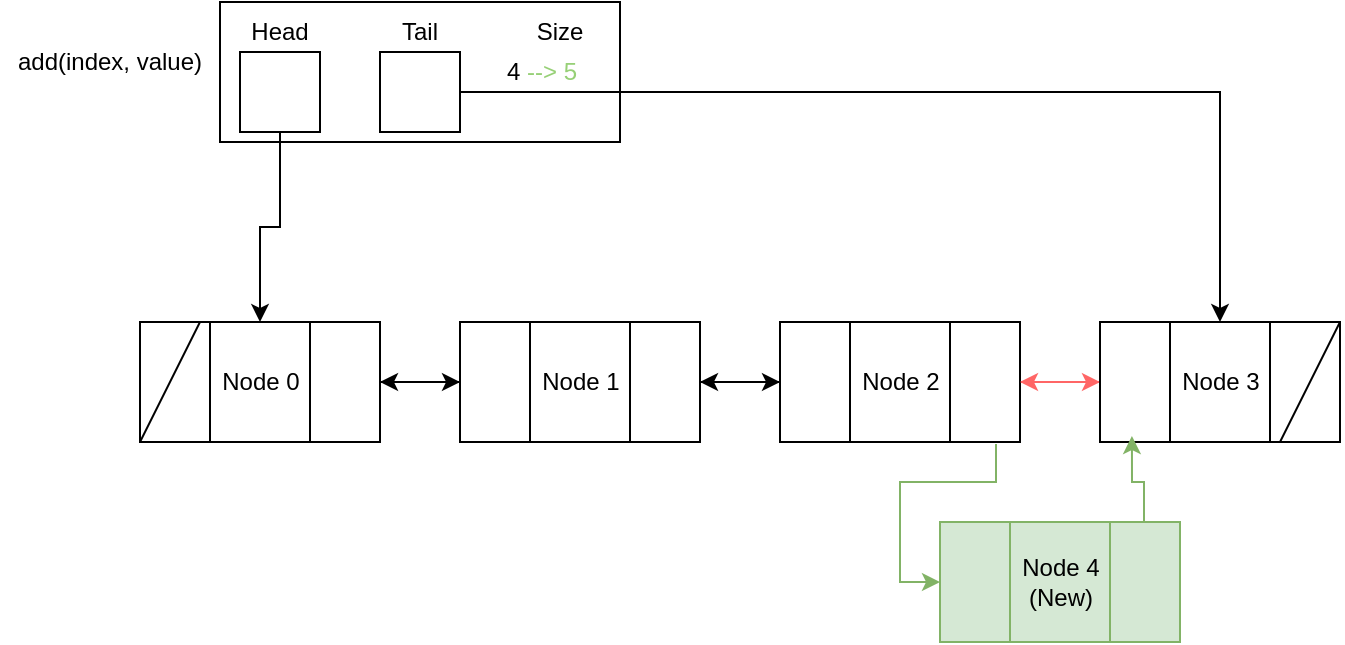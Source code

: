 <mxfile version="25.0.3">
  <diagram name="Page-1" id="MwOFFvbyECwS1uDYfjHy">
    <mxGraphModel dx="1434" dy="714" grid="1" gridSize="10" guides="1" tooltips="1" connect="1" arrows="1" fold="1" page="1" pageScale="1" pageWidth="850" pageHeight="1100" math="0" shadow="0">
      <root>
        <mxCell id="0" />
        <mxCell id="1" parent="0" />
        <mxCell id="7mRUCiY0MwMNDr5UfDYE-4" value="add(index, value)" style="text;html=1;align=center;verticalAlign=middle;whiteSpace=wrap;rounded=0;" parent="1" vertex="1">
          <mxGeometry x="10" y="200" width="110" height="60" as="geometry" />
        </mxCell>
        <mxCell id="7mRUCiY0MwMNDr5UfDYE-5" value="" style="rounded=0;whiteSpace=wrap;html=1;" parent="1" vertex="1">
          <mxGeometry x="120" y="200" width="200" height="70" as="geometry" />
        </mxCell>
        <mxCell id="7mRUCiY0MwMNDr5UfDYE-6" value="Head" style="text;html=1;align=center;verticalAlign=middle;whiteSpace=wrap;rounded=0;" parent="1" vertex="1">
          <mxGeometry x="120" y="200" width="60" height="30" as="geometry" />
        </mxCell>
        <mxCell id="7mRUCiY0MwMNDr5UfDYE-7" value="Tail" style="text;html=1;align=center;verticalAlign=middle;whiteSpace=wrap;rounded=0;" parent="1" vertex="1">
          <mxGeometry x="190" y="200" width="60" height="30" as="geometry" />
        </mxCell>
        <mxCell id="7mRUCiY0MwMNDr5UfDYE-8" value="Size" style="text;html=1;align=center;verticalAlign=middle;whiteSpace=wrap;rounded=0;" parent="1" vertex="1">
          <mxGeometry x="260" y="200" width="60" height="30" as="geometry" />
        </mxCell>
        <mxCell id="7mRUCiY0MwMNDr5UfDYE-11" value="4 &lt;font color=&quot;#97d077&quot;&gt;--&amp;gt; 5&lt;/font&gt;" style="text;html=1;align=center;verticalAlign=middle;whiteSpace=wrap;rounded=0;" parent="1" vertex="1">
          <mxGeometry x="251" y="220" width="60" height="30" as="geometry" />
        </mxCell>
        <mxCell id="CXb759IyEidRGTxRjS0S-40" style="edgeStyle=orthogonalEdgeStyle;rounded=0;orthogonalLoop=1;jettySize=auto;html=1;" edge="1" parent="1" source="CXb759IyEidRGTxRjS0S-6" target="CXb759IyEidRGTxRjS0S-8">
          <mxGeometry relative="1" as="geometry" />
        </mxCell>
        <mxCell id="CXb759IyEidRGTxRjS0S-6" value="Node 0" style="shape=process;whiteSpace=wrap;html=1;backgroundOutline=1;size=0.289;" vertex="1" parent="1">
          <mxGeometry x="80" y="360" width="120" height="60" as="geometry" />
        </mxCell>
        <mxCell id="CXb759IyEidRGTxRjS0S-19" style="edgeStyle=orthogonalEdgeStyle;rounded=0;orthogonalLoop=1;jettySize=auto;html=1;" edge="1" parent="1" source="CXb759IyEidRGTxRjS0S-8" target="CXb759IyEidRGTxRjS0S-9">
          <mxGeometry relative="1" as="geometry" />
        </mxCell>
        <mxCell id="CXb759IyEidRGTxRjS0S-41" style="edgeStyle=orthogonalEdgeStyle;rounded=0;orthogonalLoop=1;jettySize=auto;html=1;" edge="1" parent="1" source="CXb759IyEidRGTxRjS0S-8" target="CXb759IyEidRGTxRjS0S-6">
          <mxGeometry relative="1" as="geometry" />
        </mxCell>
        <mxCell id="CXb759IyEidRGTxRjS0S-8" value="Node 1" style="shape=process;whiteSpace=wrap;html=1;backgroundOutline=1;size=0.289;" vertex="1" parent="1">
          <mxGeometry x="240" y="360" width="120" height="60" as="geometry" />
        </mxCell>
        <mxCell id="CXb759IyEidRGTxRjS0S-20" style="edgeStyle=orthogonalEdgeStyle;rounded=0;orthogonalLoop=1;jettySize=auto;html=1;" edge="1" parent="1" source="CXb759IyEidRGTxRjS0S-9" target="CXb759IyEidRGTxRjS0S-8">
          <mxGeometry relative="1" as="geometry" />
        </mxCell>
        <mxCell id="CXb759IyEidRGTxRjS0S-43" style="edgeStyle=orthogonalEdgeStyle;rounded=0;orthogonalLoop=1;jettySize=auto;html=1;entryX=0;entryY=0.5;entryDx=0;entryDy=0;strokeColor=#FF6666;" edge="1" parent="1" source="CXb759IyEidRGTxRjS0S-9" target="CXb759IyEidRGTxRjS0S-10">
          <mxGeometry relative="1" as="geometry" />
        </mxCell>
        <mxCell id="CXb759IyEidRGTxRjS0S-47" style="edgeStyle=orthogonalEdgeStyle;rounded=0;orthogonalLoop=1;jettySize=auto;html=1;entryX=0;entryY=0.5;entryDx=0;entryDy=0;exitX=0.9;exitY=1.017;exitDx=0;exitDy=0;exitPerimeter=0;fillColor=#d5e8d4;strokeColor=#82b366;" edge="1" parent="1" source="CXb759IyEidRGTxRjS0S-9" target="CXb759IyEidRGTxRjS0S-45">
          <mxGeometry relative="1" as="geometry">
            <mxPoint x="490" y="430" as="sourcePoint" />
          </mxGeometry>
        </mxCell>
        <mxCell id="CXb759IyEidRGTxRjS0S-9" value="Node 2" style="shape=process;whiteSpace=wrap;html=1;backgroundOutline=1;size=0.289;" vertex="1" parent="1">
          <mxGeometry x="400" y="360" width="120" height="60" as="geometry" />
        </mxCell>
        <mxCell id="CXb759IyEidRGTxRjS0S-44" style="edgeStyle=orthogonalEdgeStyle;rounded=0;orthogonalLoop=1;jettySize=auto;html=1;entryX=1;entryY=0.5;entryDx=0;entryDy=0;fillColor=#f8cecc;strokeColor=#FF6666;" edge="1" parent="1" source="CXb759IyEidRGTxRjS0S-10" target="CXb759IyEidRGTxRjS0S-9">
          <mxGeometry relative="1" as="geometry" />
        </mxCell>
        <mxCell id="CXb759IyEidRGTxRjS0S-10" value="Node 3" style="shape=process;whiteSpace=wrap;html=1;backgroundOutline=1;size=0.289;" vertex="1" parent="1">
          <mxGeometry x="560" y="360" width="120" height="60" as="geometry" />
        </mxCell>
        <mxCell id="CXb759IyEidRGTxRjS0S-23" style="edgeStyle=orthogonalEdgeStyle;rounded=0;orthogonalLoop=1;jettySize=auto;html=1;entryX=0.5;entryY=0;entryDx=0;entryDy=0;" edge="1" parent="1" source="CXb759IyEidRGTxRjS0S-12" target="CXb759IyEidRGTxRjS0S-6">
          <mxGeometry relative="1" as="geometry" />
        </mxCell>
        <mxCell id="CXb759IyEidRGTxRjS0S-12" value="" style="whiteSpace=wrap;html=1;aspect=fixed;" vertex="1" parent="1">
          <mxGeometry x="130" y="225" width="40" height="40" as="geometry" />
        </mxCell>
        <mxCell id="CXb759IyEidRGTxRjS0S-26" style="edgeStyle=orthogonalEdgeStyle;rounded=0;orthogonalLoop=1;jettySize=auto;html=1;entryX=0.5;entryY=0;entryDx=0;entryDy=0;" edge="1" parent="1" source="CXb759IyEidRGTxRjS0S-14" target="CXb759IyEidRGTxRjS0S-10">
          <mxGeometry relative="1" as="geometry">
            <mxPoint x="220" y="340" as="targetPoint" />
          </mxGeometry>
        </mxCell>
        <mxCell id="CXb759IyEidRGTxRjS0S-14" value="" style="whiteSpace=wrap;html=1;aspect=fixed;" vertex="1" parent="1">
          <mxGeometry x="200" y="225" width="40" height="40" as="geometry" />
        </mxCell>
        <mxCell id="CXb759IyEidRGTxRjS0S-29" value="" style="endArrow=none;html=1;rounded=0;entryX=0.25;entryY=0;entryDx=0;entryDy=0;" edge="1" parent="1" target="CXb759IyEidRGTxRjS0S-6">
          <mxGeometry width="50" height="50" relative="1" as="geometry">
            <mxPoint x="80" y="420" as="sourcePoint" />
            <mxPoint x="130" y="370" as="targetPoint" />
          </mxGeometry>
        </mxCell>
        <mxCell id="CXb759IyEidRGTxRjS0S-35" value="" style="endArrow=none;html=1;rounded=0;entryX=1;entryY=0;entryDx=0;entryDy=0;" edge="1" parent="1">
          <mxGeometry width="50" height="50" relative="1" as="geometry">
            <mxPoint x="650" y="420" as="sourcePoint" />
            <mxPoint x="680" y="360" as="targetPoint" />
          </mxGeometry>
        </mxCell>
        <mxCell id="CXb759IyEidRGTxRjS0S-45" value="Node 4 (New)" style="shape=process;whiteSpace=wrap;html=1;backgroundOutline=1;size=0.289;fillColor=#d5e8d4;strokeColor=#82b366;" vertex="1" parent="1">
          <mxGeometry x="480" y="460" width="120" height="60" as="geometry" />
        </mxCell>
        <mxCell id="CXb759IyEidRGTxRjS0S-48" style="edgeStyle=orthogonalEdgeStyle;rounded=0;orthogonalLoop=1;jettySize=auto;html=1;entryX=0.133;entryY=0.95;entryDx=0;entryDy=0;entryPerimeter=0;fillColor=#d5e8d4;strokeColor=#82b366;exitX=0.85;exitY=0;exitDx=0;exitDy=0;exitPerimeter=0;" edge="1" parent="1" source="CXb759IyEidRGTxRjS0S-45" target="CXb759IyEidRGTxRjS0S-10">
          <mxGeometry relative="1" as="geometry" />
        </mxCell>
      </root>
    </mxGraphModel>
  </diagram>
</mxfile>
